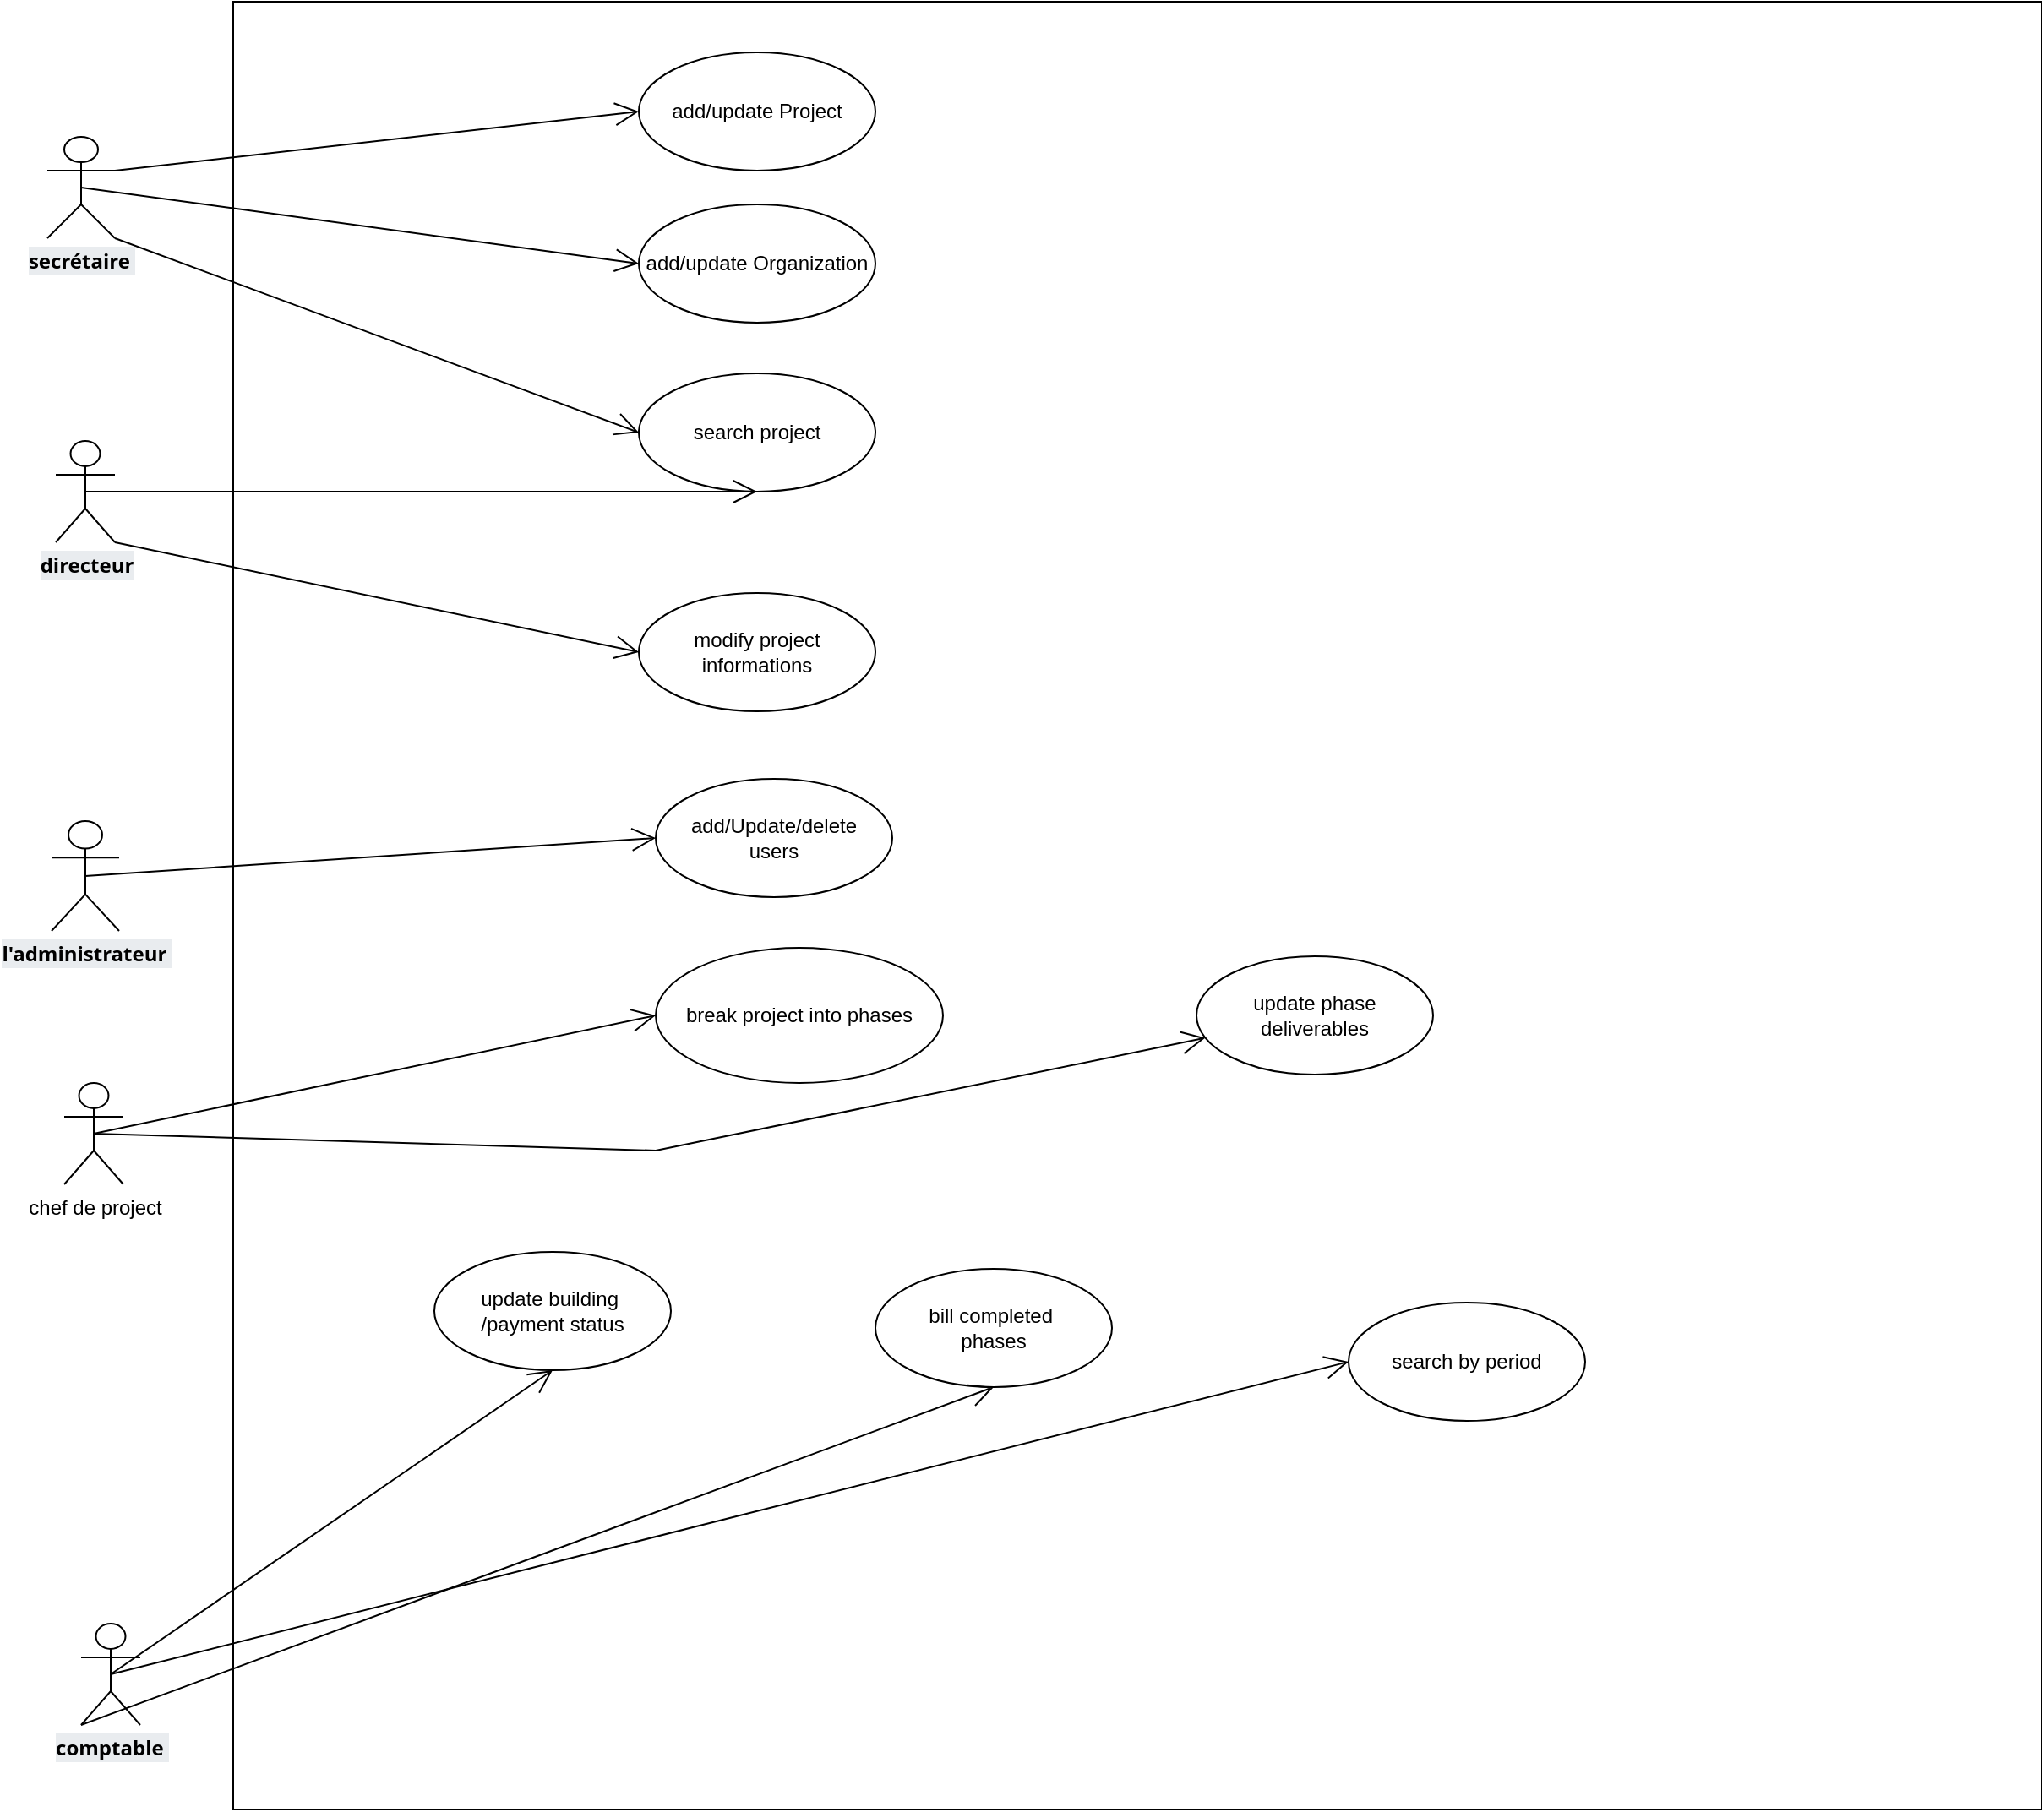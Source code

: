 <mxfile>
    <diagram id="vfX83TYHBZUvs_agMLWN" name="Page-1">
        <mxGraphModel dx="1643" dy="698" grid="1" gridSize="10" guides="1" tooltips="1" connect="1" arrows="1" fold="1" page="1" pageScale="1" pageWidth="850" pageHeight="1100" math="0" shadow="0">
            <root>
                <mxCell id="0"/>
                <mxCell id="1" parent="0"/>
                <mxCell id="56" value="&lt;span style=&quot;box-sizing: border-box; font-weight: 700; color: rgb(0, 0, 0); font-family: &amp;quot;Open Sans&amp;quot;, sans-serif; text-align: start; background-color: rgb(233, 236, 239);&quot;&gt;secrétaire&amp;nbsp;&lt;/span&gt;" style="shape=umlActor;verticalLabelPosition=bottom;verticalAlign=top;html=1;outlineConnect=0;" vertex="1" parent="1">
                    <mxGeometry x="410" y="190" width="40" height="60" as="geometry"/>
                </mxCell>
                <mxCell id="57" value="" style="whiteSpace=wrap;html=1;aspect=fixed;" vertex="1" parent="1">
                    <mxGeometry x="520" y="110" width="1070" height="1070" as="geometry"/>
                </mxCell>
                <mxCell id="58" value="&lt;span style=&quot;box-sizing: border-box; font-weight: 700; color: rgb(0, 0, 0); font-family: &amp;quot;Open Sans&amp;quot;, sans-serif; text-align: start; background-color: rgb(233, 236, 239);&quot;&gt;directeur&lt;/span&gt;" style="shape=umlActor;verticalLabelPosition=bottom;verticalAlign=top;html=1;outlineConnect=0;" vertex="1" parent="1">
                    <mxGeometry x="415" y="370" width="35" height="60" as="geometry"/>
                </mxCell>
                <mxCell id="59" value="&lt;span style=&quot;box-sizing: border-box; font-weight: 700; color: rgb(0, 0, 0); font-family: &amp;quot;Open Sans&amp;quot;, sans-serif; text-align: start; background-color: rgb(233, 236, 239);&quot;&gt;l'administrateur&amp;nbsp;&lt;/span&gt;" style="shape=umlActor;verticalLabelPosition=bottom;verticalAlign=top;html=1;outlineConnect=0;" vertex="1" parent="1">
                    <mxGeometry x="412.5" y="595" width="40" height="65" as="geometry"/>
                </mxCell>
                <mxCell id="60" value="chef de project" style="shape=umlActor;verticalLabelPosition=bottom;verticalAlign=top;html=1;outlineConnect=0;" vertex="1" parent="1">
                    <mxGeometry x="420" y="750" width="35" height="60" as="geometry"/>
                </mxCell>
                <mxCell id="61" value="&lt;span style=&quot;box-sizing: border-box; font-weight: 700; color: rgb(0, 0, 0); font-family: &amp;quot;Open Sans&amp;quot;, sans-serif; text-align: start; text-wrap: wrap; background-color: rgb(233, 236, 239);&quot;&gt;comptable&amp;nbsp;&lt;/span&gt;" style="shape=umlActor;verticalLabelPosition=bottom;verticalAlign=top;html=1;outlineConnect=0;" vertex="1" parent="1">
                    <mxGeometry x="430" y="1070" width="35" height="60" as="geometry"/>
                </mxCell>
                <mxCell id="62" value="add/update Project" style="ellipse;whiteSpace=wrap;html=1;" vertex="1" parent="1">
                    <mxGeometry x="760" y="140" width="140" height="70" as="geometry"/>
                </mxCell>
                <mxCell id="63" value="add/update Organization" style="ellipse;whiteSpace=wrap;html=1;" vertex="1" parent="1">
                    <mxGeometry x="760" y="230" width="140" height="70" as="geometry"/>
                </mxCell>
                <mxCell id="64" value="search project" style="ellipse;whiteSpace=wrap;html=1;" vertex="1" parent="1">
                    <mxGeometry x="760" y="330" width="140" height="70" as="geometry"/>
                </mxCell>
                <mxCell id="65" value="modify project informations" style="ellipse;whiteSpace=wrap;html=1;" vertex="1" parent="1">
                    <mxGeometry x="760" y="460" width="140" height="70" as="geometry"/>
                </mxCell>
                <mxCell id="66" value="add/Update/delete&lt;div&gt;users&lt;/div&gt;" style="ellipse;whiteSpace=wrap;html=1;" vertex="1" parent="1">
                    <mxGeometry x="770" y="570" width="140" height="70" as="geometry"/>
                </mxCell>
                <mxCell id="67" value="break project into phases" style="ellipse;whiteSpace=wrap;html=1;" vertex="1" parent="1">
                    <mxGeometry x="770" y="670" width="170" height="80" as="geometry"/>
                </mxCell>
                <mxCell id="68" value="update phase deliverables" style="ellipse;whiteSpace=wrap;html=1;" vertex="1" parent="1">
                    <mxGeometry x="1090" y="675" width="140" height="70" as="geometry"/>
                </mxCell>
                <mxCell id="69" value="update building&amp;nbsp;&lt;div&gt;/payment status&lt;/div&gt;" style="ellipse;whiteSpace=wrap;html=1;" vertex="1" parent="1">
                    <mxGeometry x="639" y="850" width="140" height="70" as="geometry"/>
                </mxCell>
                <mxCell id="70" value="bill completed&amp;nbsp;&lt;div&gt;phases&lt;/div&gt;" style="ellipse;whiteSpace=wrap;html=1;" vertex="1" parent="1">
                    <mxGeometry x="900" y="860" width="140" height="70" as="geometry"/>
                </mxCell>
                <mxCell id="71" value="search by period" style="ellipse;whiteSpace=wrap;html=1;" vertex="1" parent="1">
                    <mxGeometry x="1180" y="880" width="140" height="70" as="geometry"/>
                </mxCell>
                <mxCell id="72" value="" style="endArrow=open;endFill=1;endSize=12;html=1;rounded=0;exitX=0.5;exitY=0.5;exitDx=0;exitDy=0;entryX=0;entryY=0.5;entryDx=0;entryDy=0;exitPerimeter=0;" edge="1" parent="1" source="56" target="63">
                    <mxGeometry width="160" relative="1" as="geometry">
                        <mxPoint x="600" y="440" as="sourcePoint"/>
                        <mxPoint x="760" y="440" as="targetPoint"/>
                    </mxGeometry>
                </mxCell>
                <mxCell id="73" value="" style="endArrow=open;endFill=1;endSize=12;html=1;rounded=0;exitX=1;exitY=0.333;exitDx=0;exitDy=0;entryX=0;entryY=0.5;entryDx=0;entryDy=0;exitPerimeter=0;" edge="1" parent="1" source="56" target="62">
                    <mxGeometry width="160" relative="1" as="geometry">
                        <mxPoint x="440" y="230" as="sourcePoint"/>
                        <mxPoint x="650" y="305" as="targetPoint"/>
                    </mxGeometry>
                </mxCell>
                <mxCell id="74" value="" style="endArrow=open;endFill=1;endSize=12;html=1;rounded=0;exitX=1;exitY=1;exitDx=0;exitDy=0;entryX=0;entryY=0.5;entryDx=0;entryDy=0;exitPerimeter=0;" edge="1" parent="1" source="56" target="64">
                    <mxGeometry width="160" relative="1" as="geometry">
                        <mxPoint x="460" y="220" as="sourcePoint"/>
                        <mxPoint x="650" y="205" as="targetPoint"/>
                    </mxGeometry>
                </mxCell>
                <mxCell id="75" value="" style="endArrow=open;endFill=1;endSize=12;html=1;rounded=0;exitX=0.5;exitY=0.5;exitDx=0;exitDy=0;entryX=0.5;entryY=1;entryDx=0;entryDy=0;exitPerimeter=0;" edge="1" parent="1" source="58" target="64">
                    <mxGeometry width="160" relative="1" as="geometry">
                        <mxPoint x="460" y="260" as="sourcePoint"/>
                        <mxPoint x="649" y="405" as="targetPoint"/>
                    </mxGeometry>
                </mxCell>
                <mxCell id="76" value="" style="endArrow=open;endFill=1;endSize=12;html=1;rounded=0;exitX=1;exitY=1;exitDx=0;exitDy=0;entryX=0;entryY=0.5;entryDx=0;entryDy=0;exitPerimeter=0;" edge="1" parent="1" source="58" target="65">
                    <mxGeometry width="160" relative="1" as="geometry">
                        <mxPoint x="443" y="410" as="sourcePoint"/>
                        <mxPoint x="719" y="440" as="targetPoint"/>
                    </mxGeometry>
                </mxCell>
                <mxCell id="77" value="" style="endArrow=open;endFill=1;endSize=12;html=1;rounded=0;exitX=0.5;exitY=0.5;exitDx=0;exitDy=0;entryX=0;entryY=0.5;entryDx=0;entryDy=0;exitPerimeter=0;" edge="1" parent="1" source="59" target="66">
                    <mxGeometry width="160" relative="1" as="geometry">
                        <mxPoint x="460" y="440" as="sourcePoint"/>
                        <mxPoint x="649" y="515" as="targetPoint"/>
                    </mxGeometry>
                </mxCell>
                <mxCell id="78" value="" style="endArrow=open;endFill=1;endSize=12;html=1;rounded=0;exitX=0.5;exitY=0.5;exitDx=0;exitDy=0;entryX=0;entryY=0.5;entryDx=0;entryDy=0;exitPerimeter=0;" edge="1" parent="1" source="60" target="67">
                    <mxGeometry width="160" relative="1" as="geometry">
                        <mxPoint x="-417" y="1158" as="sourcePoint"/>
                        <mxPoint x="-220" y="1195" as="targetPoint"/>
                    </mxGeometry>
                </mxCell>
                <mxCell id="79" value="" style="endArrow=open;endFill=1;endSize=12;html=1;rounded=0;exitX=0.5;exitY=0.5;exitDx=0;exitDy=0;exitPerimeter=0;" edge="1" parent="1" source="60" target="68">
                    <mxGeometry width="160" relative="1" as="geometry">
                        <mxPoint x="448" y="790" as="sourcePoint"/>
                        <mxPoint x="810" y="805" as="targetPoint"/>
                        <Array as="points">
                            <mxPoint x="770" y="790"/>
                        </Array>
                    </mxGeometry>
                </mxCell>
                <mxCell id="80" value="" style="endArrow=open;endFill=1;endSize=12;html=1;rounded=0;exitX=0.5;exitY=0.5;exitDx=0;exitDy=0;entryX=0.5;entryY=1;entryDx=0;entryDy=0;exitPerimeter=0;" edge="1" parent="1" source="61" target="69">
                    <mxGeometry width="160" relative="1" as="geometry">
                        <mxPoint x="448" y="790" as="sourcePoint"/>
                        <mxPoint x="260" y="875" as="targetPoint"/>
                    </mxGeometry>
                </mxCell>
                <mxCell id="81" value="" style="endArrow=open;endFill=1;endSize=12;html=1;rounded=0;exitX=0;exitY=1;exitDx=0;exitDy=0;entryX=0.5;entryY=1;entryDx=0;entryDy=0;exitPerimeter=0;" edge="1" parent="1" source="61" target="70">
                    <mxGeometry width="160" relative="1" as="geometry">
                        <mxPoint x="458" y="1110" as="sourcePoint"/>
                        <mxPoint x="260" y="980" as="targetPoint"/>
                    </mxGeometry>
                </mxCell>
                <mxCell id="82" value="" style="endArrow=open;endFill=1;endSize=12;html=1;rounded=0;exitX=0.5;exitY=0.5;exitDx=0;exitDy=0;entryX=0;entryY=0.5;entryDx=0;entryDy=0;exitPerimeter=0;" edge="1" parent="1" source="61" target="71">
                    <mxGeometry width="160" relative="1" as="geometry">
                        <mxPoint x="440" y="1140" as="sourcePoint"/>
                        <mxPoint x="260" y="1085" as="targetPoint"/>
                    </mxGeometry>
                </mxCell>
            </root>
        </mxGraphModel>
    </diagram>
    <diagram id="W69Q3DgPFG7NwSh0VUcg" name="Page-2">
        <mxGraphModel dx="2465" dy="1048" grid="1" gridSize="10" guides="1" tooltips="1" connect="1" arrows="1" fold="1" page="1" pageScale="1" pageWidth="850" pageHeight="1100" math="0" shadow="0">
            <root>
                <mxCell id="0"/>
                <mxCell id="1" parent="0"/>
            </root>
        </mxGraphModel>
    </diagram>
</mxfile>